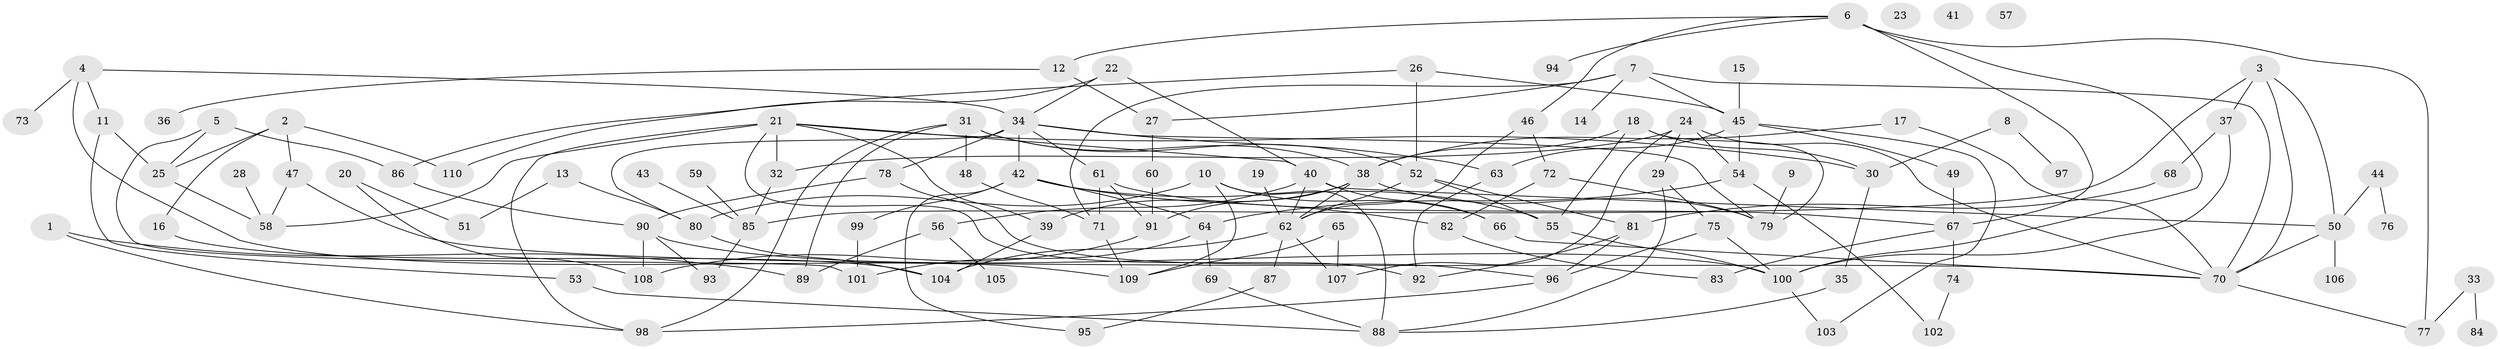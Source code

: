 // Generated by graph-tools (version 1.1) at 2025/39/03/09/25 04:39:55]
// undirected, 110 vertices, 172 edges
graph export_dot {
graph [start="1"]
  node [color=gray90,style=filled];
  1;
  2;
  3;
  4;
  5;
  6;
  7;
  8;
  9;
  10;
  11;
  12;
  13;
  14;
  15;
  16;
  17;
  18;
  19;
  20;
  21;
  22;
  23;
  24;
  25;
  26;
  27;
  28;
  29;
  30;
  31;
  32;
  33;
  34;
  35;
  36;
  37;
  38;
  39;
  40;
  41;
  42;
  43;
  44;
  45;
  46;
  47;
  48;
  49;
  50;
  51;
  52;
  53;
  54;
  55;
  56;
  57;
  58;
  59;
  60;
  61;
  62;
  63;
  64;
  65;
  66;
  67;
  68;
  69;
  70;
  71;
  72;
  73;
  74;
  75;
  76;
  77;
  78;
  79;
  80;
  81;
  82;
  83;
  84;
  85;
  86;
  87;
  88;
  89;
  90;
  91;
  92;
  93;
  94;
  95;
  96;
  97;
  98;
  99;
  100;
  101;
  102;
  103;
  104;
  105;
  106;
  107;
  108;
  109;
  110;
  1 -- 89;
  1 -- 98;
  2 -- 16;
  2 -- 25;
  2 -- 47;
  2 -- 110;
  3 -- 37;
  3 -- 50;
  3 -- 70;
  3 -- 85;
  4 -- 11;
  4 -- 34;
  4 -- 73;
  4 -- 109;
  5 -- 25;
  5 -- 86;
  5 -- 101;
  6 -- 12;
  6 -- 46;
  6 -- 67;
  6 -- 77;
  6 -- 94;
  6 -- 100;
  7 -- 14;
  7 -- 27;
  7 -- 45;
  7 -- 70;
  7 -- 71;
  8 -- 30;
  8 -- 97;
  9 -- 79;
  10 -- 66;
  10 -- 80;
  10 -- 88;
  10 -- 109;
  11 -- 25;
  11 -- 53;
  12 -- 27;
  12 -- 36;
  13 -- 51;
  13 -- 80;
  15 -- 45;
  16 -- 104;
  17 -- 38;
  17 -- 70;
  18 -- 30;
  18 -- 38;
  18 -- 55;
  18 -- 79;
  19 -- 62;
  20 -- 51;
  20 -- 108;
  21 -- 30;
  21 -- 32;
  21 -- 39;
  21 -- 40;
  21 -- 58;
  21 -- 92;
  21 -- 98;
  22 -- 34;
  22 -- 40;
  22 -- 110;
  24 -- 29;
  24 -- 32;
  24 -- 54;
  24 -- 70;
  24 -- 107;
  25 -- 58;
  26 -- 45;
  26 -- 52;
  26 -- 86;
  27 -- 60;
  28 -- 58;
  29 -- 75;
  29 -- 88;
  30 -- 35;
  31 -- 38;
  31 -- 48;
  31 -- 52;
  31 -- 89;
  31 -- 98;
  32 -- 85;
  33 -- 77;
  33 -- 84;
  34 -- 42;
  34 -- 61;
  34 -- 63;
  34 -- 78;
  34 -- 79;
  34 -- 80;
  35 -- 88;
  37 -- 68;
  37 -- 100;
  38 -- 39;
  38 -- 62;
  38 -- 79;
  38 -- 91;
  39 -- 104;
  40 -- 50;
  40 -- 56;
  40 -- 62;
  40 -- 66;
  42 -- 55;
  42 -- 64;
  42 -- 82;
  42 -- 95;
  42 -- 99;
  43 -- 85;
  44 -- 50;
  44 -- 76;
  45 -- 49;
  45 -- 54;
  45 -- 63;
  45 -- 103;
  46 -- 62;
  46 -- 72;
  47 -- 58;
  47 -- 70;
  48 -- 71;
  49 -- 67;
  50 -- 70;
  50 -- 106;
  52 -- 55;
  52 -- 62;
  52 -- 81;
  53 -- 88;
  54 -- 64;
  54 -- 102;
  55 -- 100;
  56 -- 89;
  56 -- 105;
  59 -- 85;
  60 -- 91;
  61 -- 67;
  61 -- 71;
  61 -- 91;
  62 -- 87;
  62 -- 104;
  62 -- 107;
  63 -- 92;
  64 -- 69;
  64 -- 101;
  65 -- 107;
  65 -- 109;
  66 -- 70;
  67 -- 74;
  67 -- 83;
  68 -- 81;
  69 -- 88;
  70 -- 77;
  71 -- 109;
  72 -- 79;
  72 -- 82;
  74 -- 102;
  75 -- 96;
  75 -- 100;
  78 -- 90;
  78 -- 96;
  80 -- 104;
  81 -- 92;
  81 -- 96;
  82 -- 83;
  85 -- 93;
  86 -- 90;
  87 -- 95;
  90 -- 93;
  90 -- 100;
  90 -- 108;
  91 -- 108;
  96 -- 98;
  99 -- 101;
  100 -- 103;
}
